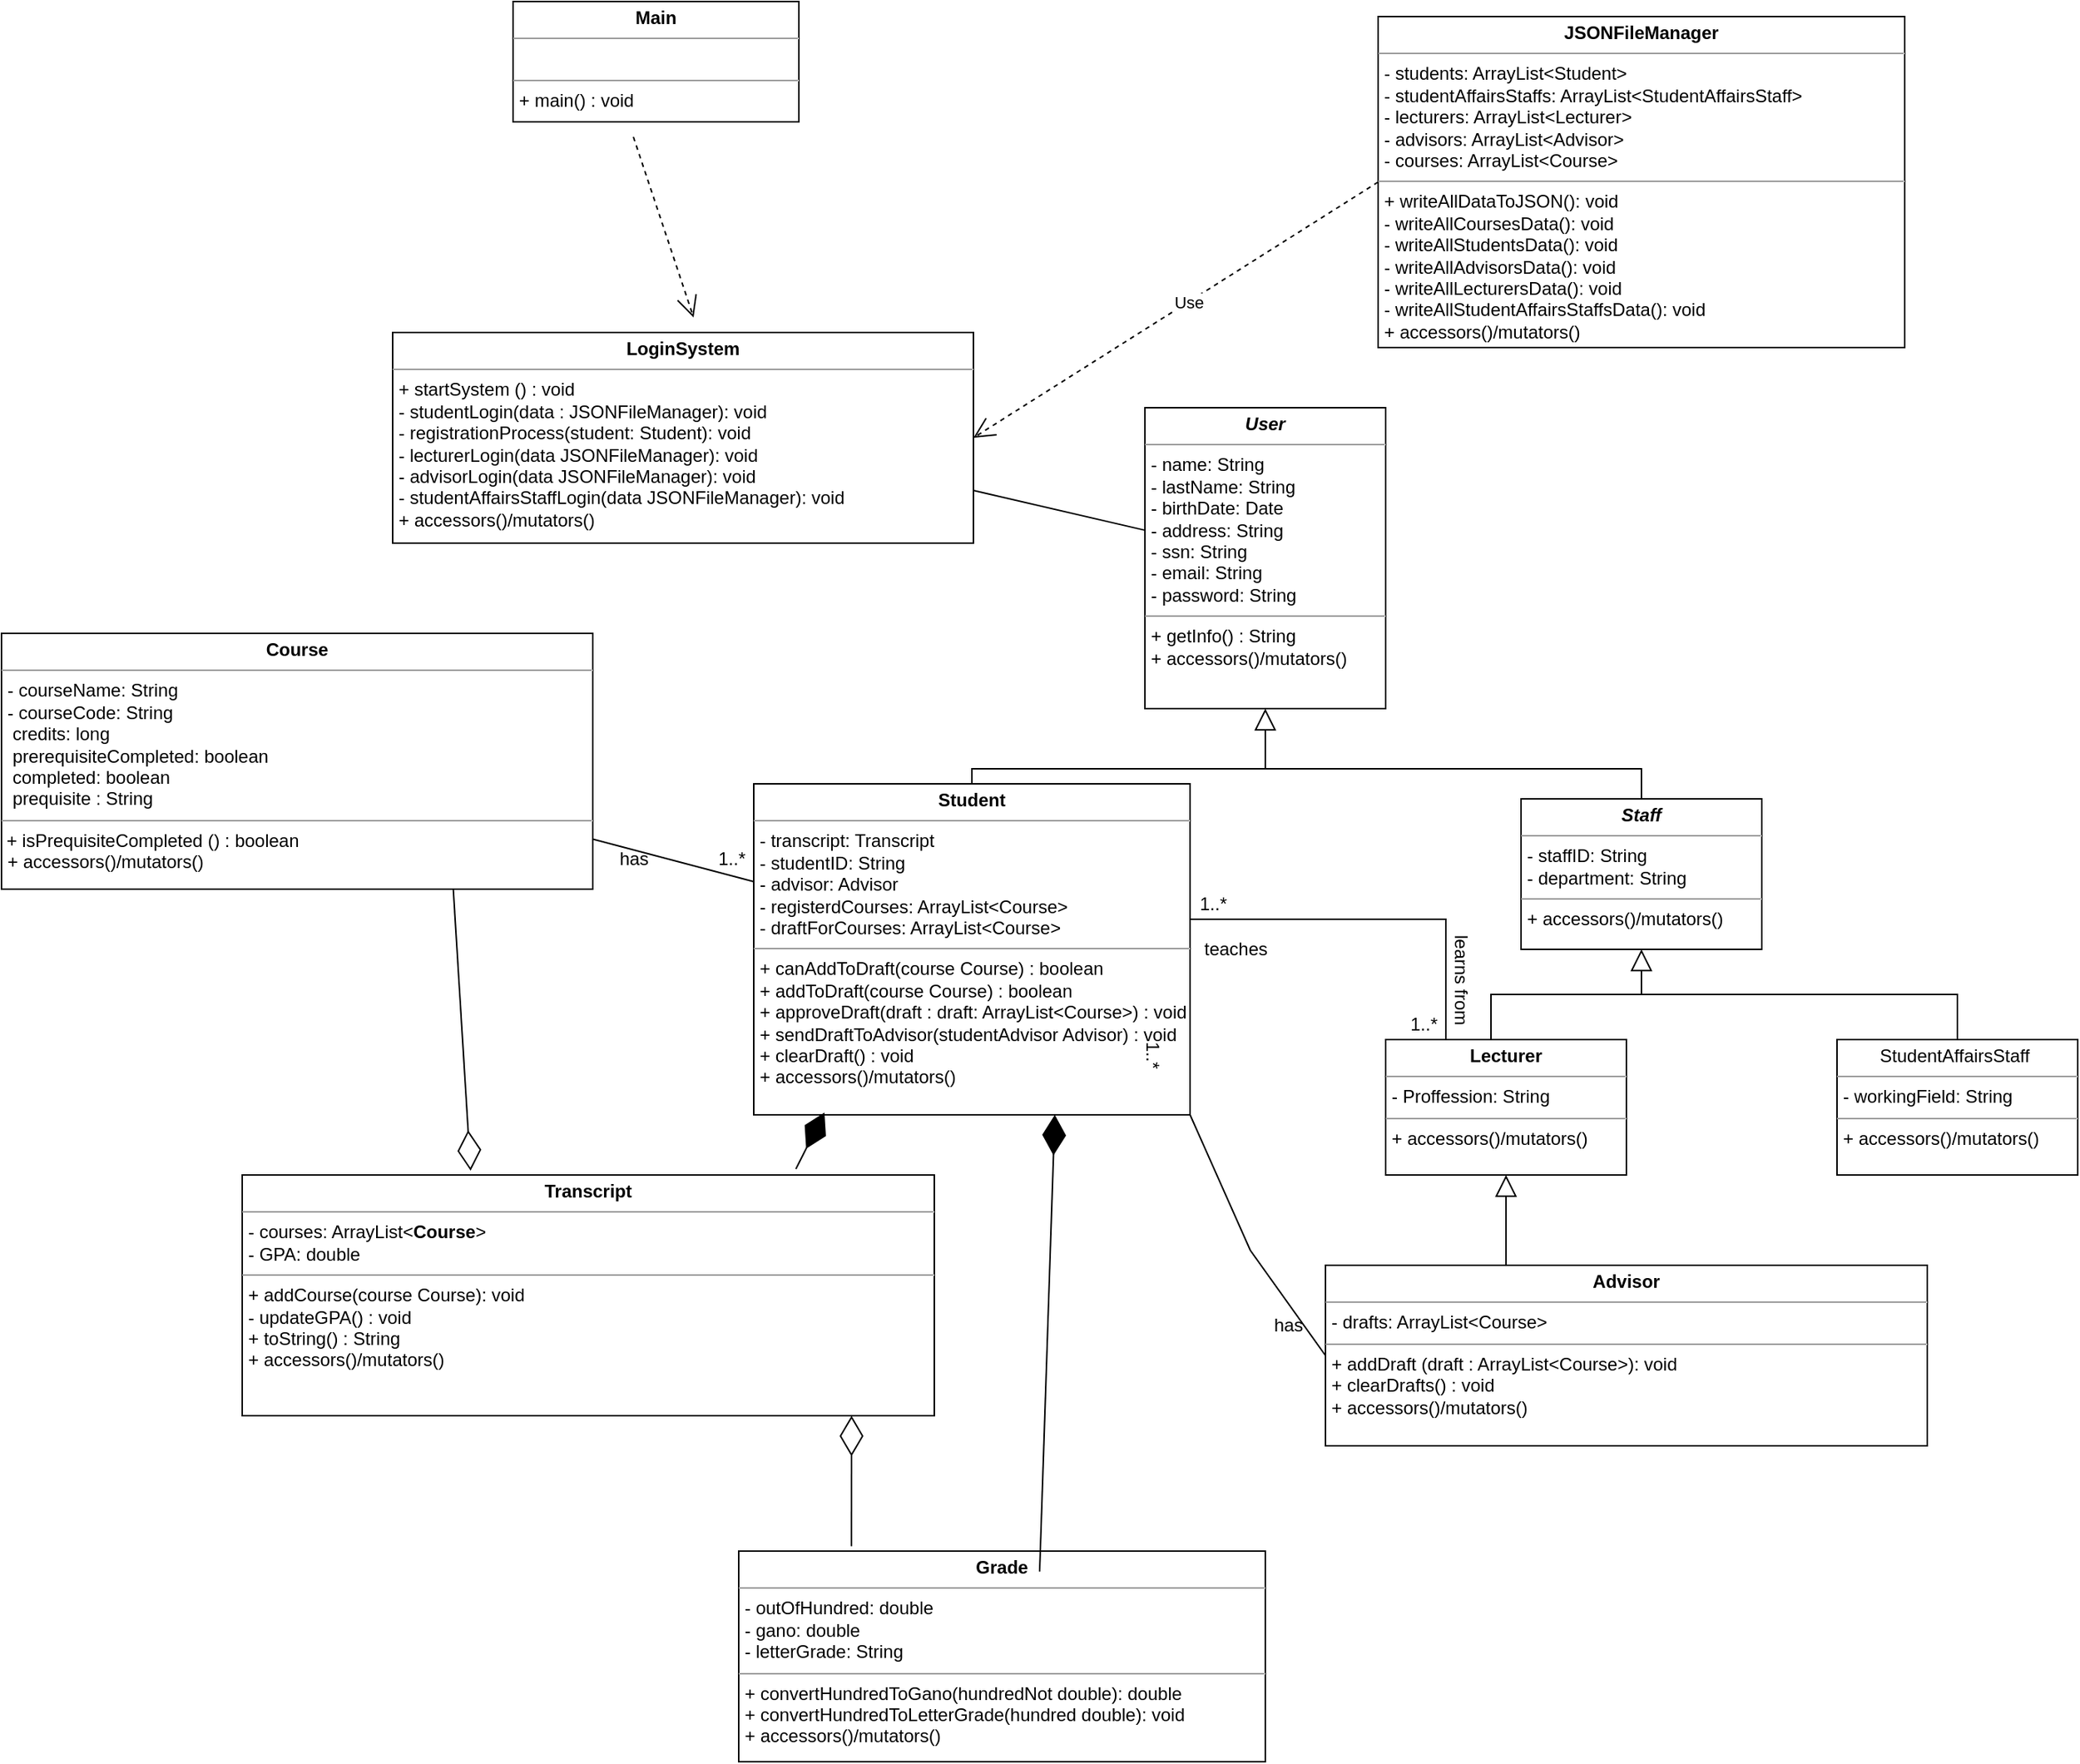 <mxfile version="22.1.2" type="device">
  <diagram name="Sayfa -1" id="DT2Ak7L__WjH7Ivzx7qH">
    <mxGraphModel dx="1720" dy="3103" grid="1" gridSize="10" guides="1" tooltips="1" connect="1" arrows="1" fold="1" page="1" pageScale="1" pageWidth="827" pageHeight="1169" math="0" shadow="0">
      <root>
        <mxCell id="0" />
        <mxCell id="1" parent="0" />
        <mxCell id="m5MND83g-9uNj51PbxTe-21" style="edgeStyle=none;rounded=0;orthogonalLoop=1;jettySize=auto;html=1;entryX=1;entryY=0.75;entryDx=0;entryDy=0;fontColor=#000000;endArrow=none;endFill=0;" parent="1" source="HzyGzkPpvqnC_VXoBj8U-1" target="HzyGzkPpvqnC_VXoBj8U-47" edge="1">
          <mxGeometry relative="1" as="geometry" />
        </mxCell>
        <mxCell id="HzyGzkPpvqnC_VXoBj8U-1" value="&lt;p style=&quot;margin:0px;margin-top:4px;text-align:center;&quot;&gt;&lt;b&gt;&lt;i&gt;User&lt;/i&gt;&lt;/b&gt;&lt;/p&gt;&lt;hr size=&quot;1&quot;&gt;&lt;p style=&quot;margin:0px;margin-left:4px;&quot;&gt;- name: String&lt;/p&gt;&lt;p style=&quot;margin:0px;margin-left:4px;&quot;&gt;- lastName: String&lt;/p&gt;&lt;p style=&quot;border-color: var(--border-color); margin: 0px 0px 0px 4px;&quot;&gt;- birthDate: Date&lt;/p&gt;&lt;p style=&quot;margin:0px;margin-left:4px;&quot;&gt;- address: String&lt;/p&gt;&lt;p style=&quot;margin:0px;margin-left:4px;&quot;&gt;- ssn: String&lt;/p&gt;&lt;p style=&quot;margin:0px;margin-left:4px;&quot;&gt;- email: String&lt;/p&gt;&lt;p style=&quot;margin:0px;margin-left:4px;&quot;&gt;- password: String&lt;/p&gt;&lt;hr size=&quot;1&quot;&gt;&lt;p style=&quot;margin:0px;margin-left:4px;&quot;&gt;+ getInfo() : String&lt;/p&gt;&lt;p style=&quot;margin:0px;margin-left:4px;&quot;&gt;+ accessors()/mutators()&lt;/p&gt;" style="verticalAlign=top;align=left;overflow=fill;fontSize=12;fontFamily=Helvetica;html=1;whiteSpace=wrap;" parent="1" vertex="1">
          <mxGeometry x="770" y="-1140" width="160" height="200" as="geometry" />
        </mxCell>
        <mxCell id="HzyGzkPpvqnC_VXoBj8U-2" value="&lt;p style=&quot;margin:0px;margin-top:4px;text-align:center;&quot;&gt;&lt;b&gt;Student&lt;/b&gt;&lt;/p&gt;&lt;hr size=&quot;1&quot;&gt;&lt;p style=&quot;margin:0px;margin-left:4px;&quot;&gt;- transcript: Transcript&lt;/p&gt;&lt;p style=&quot;margin:0px;margin-left:4px;&quot;&gt;- studentID: String&lt;/p&gt;&lt;p style=&quot;margin:0px;margin-left:4px;&quot;&gt;- advisor: Advisor&lt;/p&gt;&lt;p style=&quot;margin:0px;margin-left:4px;&quot;&gt;- registerdCourses: ArrayList&amp;lt;Course&amp;gt;&lt;/p&gt;&lt;p style=&quot;margin:0px;margin-left:4px;&quot;&gt;- draftForCourses: ArrayList&amp;lt;Course&amp;gt;&lt;/p&gt;&lt;hr size=&quot;1&quot;&gt;&lt;p style=&quot;margin:0px;margin-left:4px;&quot;&gt;+ canAddToDraft(course Course) : boolean&lt;/p&gt;&lt;p style=&quot;margin:0px;margin-left:4px;&quot;&gt;+ addToDraft(course Course) : boolean&lt;/p&gt;&lt;p style=&quot;margin:0px;margin-left:4px;&quot;&gt;+ approveDraft(draft : draft: ArrayList&amp;lt;Course&amp;gt;) : void&lt;/p&gt;&lt;p style=&quot;margin:0px;margin-left:4px;&quot;&gt;+ sendDraftToAdvisor(studentAdvisor Advisor) : void&lt;/p&gt;&lt;p style=&quot;margin:0px;margin-left:4px;&quot;&gt;+ clearDraft() : void&lt;/p&gt;&lt;p style=&quot;margin:0px;margin-left:4px;&quot;&gt;&lt;span style=&quot;background-color: initial;&quot;&gt;+ accessors()/mutators()&lt;/span&gt;&lt;br&gt;&lt;/p&gt;" style="verticalAlign=top;align=left;overflow=fill;fontSize=12;fontFamily=Helvetica;html=1;whiteSpace=wrap;" parent="1" vertex="1">
          <mxGeometry x="510" y="-890" width="290" height="220" as="geometry" />
        </mxCell>
        <mxCell id="m5MND83g-9uNj51PbxTe-7" style="edgeStyle=none;rounded=0;orthogonalLoop=1;jettySize=auto;html=1;entryX=0.5;entryY=1;entryDx=0;entryDy=0;endArrow=block;endFill=0;exitX=0.304;exitY=0.018;exitDx=0;exitDy=0;exitPerimeter=0;strokeWidth=1;endSize=12;" parent="1" source="HzyGzkPpvqnC_VXoBj8U-3" target="HzyGzkPpvqnC_VXoBj8U-38" edge="1">
          <mxGeometry relative="1" as="geometry">
            <mxPoint x="1280" y="-600" as="sourcePoint" />
            <Array as="points">
              <mxPoint x="1010" y="-568" />
            </Array>
          </mxGeometry>
        </mxCell>
        <mxCell id="m5MND83g-9uNj51PbxTe-11" style="edgeStyle=none;rounded=0;orthogonalLoop=1;jettySize=auto;html=1;endArrow=none;endFill=0;exitX=0;exitY=0.5;exitDx=0;exitDy=0;entryX=1;entryY=1;entryDx=0;entryDy=0;" parent="1" source="HzyGzkPpvqnC_VXoBj8U-3" edge="1" target="HzyGzkPpvqnC_VXoBj8U-2">
          <mxGeometry relative="1" as="geometry">
            <mxPoint x="764" y="-730" as="targetPoint" />
            <Array as="points">
              <mxPoint x="840" y="-580" />
            </Array>
          </mxGeometry>
        </mxCell>
        <mxCell id="HzyGzkPpvqnC_VXoBj8U-3" value="&lt;p style=&quot;margin:0px;margin-top:4px;text-align:center;&quot;&gt;&lt;b&gt;Advisor&lt;/b&gt;&lt;/p&gt;&lt;hr size=&quot;1&quot;&gt;&lt;p style=&quot;margin:0px;margin-left:4px;&quot;&gt;- drafts: ArrayList&amp;lt;Course&amp;gt;&lt;/p&gt;&lt;hr size=&quot;1&quot;&gt;&lt;p style=&quot;margin:0px;margin-left:4px;&quot;&gt;+ addDraft (draft : ArrayList&amp;lt;Course&amp;gt;): void&lt;/p&gt;&lt;p style=&quot;margin:0px;margin-left:4px;&quot;&gt;+ clearDrafts() : void&lt;/p&gt;&lt;p style=&quot;margin:0px;margin-left:4px;&quot;&gt;+ accessors()/mutators()&lt;br&gt;&lt;/p&gt;" style="verticalAlign=top;align=left;overflow=fill;fontSize=12;fontFamily=Helvetica;html=1;whiteSpace=wrap;" parent="1" vertex="1">
          <mxGeometry x="890" y="-570" width="400" height="120" as="geometry" />
        </mxCell>
        <mxCell id="m5MND83g-9uNj51PbxTe-15" style="edgeStyle=none;rounded=0;orthogonalLoop=1;jettySize=auto;html=1;endArrow=none;endFill=0;" parent="1" source="HzyGzkPpvqnC_VXoBj8U-6" edge="1">
          <mxGeometry relative="1" as="geometry">
            <mxPoint x="510" y="-825" as="targetPoint" />
          </mxGeometry>
        </mxCell>
        <mxCell id="HzyGzkPpvqnC_VXoBj8U-6" value="&lt;p style=&quot;margin:0px;margin-top:4px;text-align:center;&quot;&gt;&lt;b&gt;Course&lt;/b&gt;&lt;/p&gt;&lt;hr size=&quot;1&quot;&gt;&lt;p style=&quot;margin:0px;margin-left:4px;&quot;&gt;&lt;span style=&quot;background-color: initial;&quot;&gt;- courseName: String&lt;/span&gt;&lt;/p&gt;&lt;p style=&quot;margin:0px;margin-left:4px;&quot;&gt;- courseCode: String&lt;/p&gt;&lt;p style=&quot;margin:0px;margin-left:4px;&quot;&gt;&amp;nbsp;credits: long&lt;/p&gt;&lt;p style=&quot;margin:0px;margin-left:4px;&quot;&gt;&amp;nbsp;prerequisiteCompleted: boolean&lt;/p&gt;&lt;p style=&quot;margin:0px;margin-left:4px;&quot;&gt;&amp;nbsp;completed: boolean&lt;/p&gt;&lt;p style=&quot;margin:0px;margin-left:4px;&quot;&gt;&amp;nbsp;prequisite : String&lt;/p&gt;&lt;hr size=&quot;1&quot;&gt;&amp;nbsp;+ isPrequisiteCompleted () : boolean&lt;br&gt;&lt;p style=&quot;margin:0px;margin-left:4px;&quot;&gt;+ accessors()/mutators()&lt;/p&gt;" style="verticalAlign=top;align=left;overflow=fill;fontSize=12;fontFamily=Helvetica;html=1;whiteSpace=wrap;" parent="1" vertex="1">
          <mxGeometry x="10" y="-990" width="393" height="170" as="geometry" />
        </mxCell>
        <mxCell id="HzyGzkPpvqnC_VXoBj8U-11" value="&lt;p style=&quot;margin:0px;margin-top:4px;text-align:center;&quot;&gt;&lt;b&gt;Transcript&lt;/b&gt;&lt;/p&gt;&lt;hr size=&quot;1&quot;&gt;&lt;p style=&quot;margin:0px;margin-left:4px;&quot;&gt;- courses: ArrayList&amp;lt;&lt;b style=&quot;border-color: var(--border-color); text-align: center;&quot;&gt;Course&lt;/b&gt;&lt;span style=&quot;background-color: initial;&quot;&gt;&amp;gt;&lt;/span&gt;&lt;/p&gt;&lt;p style=&quot;margin:0px;margin-left:4px;&quot;&gt;&lt;span style=&quot;background-color: initial;&quot;&gt;- GPA: double&lt;/span&gt;&lt;/p&gt;&lt;hr size=&quot;1&quot;&gt;&lt;p style=&quot;margin:0px;margin-left:4px;&quot;&gt;+ addCourse(course Course): void&lt;/p&gt;&lt;p style=&quot;margin:0px;margin-left:4px;&quot;&gt;- updateGPA() : void&lt;/p&gt;&lt;p style=&quot;margin:0px;margin-left:4px;&quot;&gt;+ toString() : String&lt;/p&gt;&lt;p style=&quot;margin:0px;margin-left:4px;&quot;&gt;&lt;span style=&quot;background-color: initial;&quot;&gt;+ accessors()/mutators()&lt;/span&gt;&lt;/p&gt;" style="verticalAlign=top;align=left;overflow=fill;fontSize=12;fontFamily=Helvetica;html=1;whiteSpace=wrap;" parent="1" vertex="1">
          <mxGeometry x="170" y="-630" width="460" height="160" as="geometry" />
        </mxCell>
        <mxCell id="HzyGzkPpvqnC_VXoBj8U-14" value="&lt;p style=&quot;margin:0px;margin-top:4px;text-align:center;&quot;&gt;&lt;b&gt;Grade&lt;/b&gt;&lt;/p&gt;&lt;hr size=&quot;1&quot;&gt;&lt;p style=&quot;margin:0px;margin-left:4px;&quot;&gt;- outOfHundred: double&lt;/p&gt;&lt;p style=&quot;margin:0px;margin-left:4px;&quot;&gt;- gano: double&lt;/p&gt;&lt;p style=&quot;margin:0px;margin-left:4px;&quot;&gt;- letterGrade: String&lt;/p&gt;&lt;hr size=&quot;1&quot;&gt;&lt;p style=&quot;margin:0px;margin-left:4px;&quot;&gt;+ convertHundredToGano(hundredNot double): double&lt;/p&gt;&lt;p style=&quot;margin:0px;margin-left:4px;&quot;&gt;+ convertHundredToLetterGrade(hundred double): void&lt;/p&gt;&lt;p style=&quot;margin:0px;margin-left:4px;&quot;&gt;+ accessors()/mutators()&lt;br&gt;&lt;/p&gt;" style="verticalAlign=top;align=left;overflow=fill;fontSize=12;fontFamily=Helvetica;html=1;whiteSpace=wrap;" parent="1" vertex="1">
          <mxGeometry x="500" y="-380" width="350" height="140" as="geometry" />
        </mxCell>
        <mxCell id="m5MND83g-9uNj51PbxTe-2" style="edgeStyle=none;rounded=0;orthogonalLoop=1;jettySize=auto;html=1;exitX=0.5;exitY=0;exitDx=0;exitDy=0;endArrow=none;endFill=0;" parent="1" source="HzyGzkPpvqnC_VXoBj8U-35" edge="1">
          <mxGeometry relative="1" as="geometry">
            <mxPoint x="850" y="-900" as="targetPoint" />
            <Array as="points">
              <mxPoint x="1100" y="-900" />
            </Array>
          </mxGeometry>
        </mxCell>
        <mxCell id="HzyGzkPpvqnC_VXoBj8U-35" value="&lt;p style=&quot;margin:0px;margin-top:4px;text-align:center;&quot;&gt;&lt;b&gt;&lt;i&gt;Staff&lt;/i&gt;&lt;/b&gt;&lt;/p&gt;&lt;hr size=&quot;1&quot;&gt;&lt;p style=&quot;margin:0px;margin-left:4px;&quot;&gt;- staffID: String&lt;/p&gt;&lt;p style=&quot;margin:0px;margin-left:4px;&quot;&gt;- department: String&lt;/p&gt;&lt;hr size=&quot;1&quot;&gt;&lt;p style=&quot;margin:0px;margin-left:4px;&quot;&gt;+ accessors()/mutators()&lt;br&gt;&lt;/p&gt;" style="verticalAlign=top;align=left;overflow=fill;fontSize=12;fontFamily=Helvetica;html=1;whiteSpace=wrap;" parent="1" vertex="1">
          <mxGeometry x="1020" y="-880" width="160" height="100" as="geometry" />
        </mxCell>
        <mxCell id="m5MND83g-9uNj51PbxTe-10" style="edgeStyle=none;rounded=0;orthogonalLoop=1;jettySize=auto;html=1;endArrow=none;endFill=0;exitX=0.25;exitY=0;exitDx=0;exitDy=0;" parent="1" source="HzyGzkPpvqnC_VXoBj8U-38" edge="1">
          <mxGeometry relative="1" as="geometry">
            <Array as="points">
              <mxPoint x="970" y="-800" />
            </Array>
            <mxPoint x="800" y="-800" as="targetPoint" />
          </mxGeometry>
        </mxCell>
        <mxCell id="HzyGzkPpvqnC_VXoBj8U-38" value="&lt;p style=&quot;margin:0px;margin-top:4px;text-align:center;&quot;&gt;&lt;b&gt;Lecturer&lt;/b&gt;&lt;/p&gt;&lt;hr size=&quot;1&quot;&gt;&lt;p style=&quot;margin:0px;margin-left:4px;&quot;&gt;- Proffession: String&lt;/p&gt;&lt;hr size=&quot;1&quot;&gt;&lt;p style=&quot;margin:0px;margin-left:4px;&quot;&gt;+ accessors()/mutators()&lt;br&gt;&lt;/p&gt;" style="verticalAlign=top;align=left;overflow=fill;fontSize=12;fontFamily=Helvetica;html=1;whiteSpace=wrap;" parent="1" vertex="1">
          <mxGeometry x="930" y="-720" width="160" height="90" as="geometry" />
        </mxCell>
        <mxCell id="HzyGzkPpvqnC_VXoBj8U-47" value="&lt;p style=&quot;margin:0px;margin-top:4px;text-align:center;&quot;&gt;&lt;b&gt;LoginSystem&lt;/b&gt;&lt;/p&gt;&lt;hr size=&quot;1&quot;&gt;&lt;p style=&quot;margin:0px;margin-left:4px;&quot;&gt;+ startSystem () : void&lt;/p&gt;&lt;p style=&quot;margin:0px;margin-left:4px;&quot;&gt;- studentLogin(data : JSONFileManager): void&lt;/p&gt;&lt;p style=&quot;margin:0px;margin-left:4px;&quot;&gt;- registrationProcess(student: Student): void&lt;/p&gt;&lt;p style=&quot;margin:0px;margin-left:4px;&quot;&gt;- lecturerLogin(data JSONFileManager): void&lt;/p&gt;&lt;p style=&quot;margin:0px;margin-left:4px;&quot;&gt;- advisorLogin(data JSONFileManager): void&lt;/p&gt;&lt;p style=&quot;border-color: var(--border-color); margin: 0px 0px 0px 4px;&quot;&gt;- studentAffairsStaffLogin(data JSONFileManager): void&lt;/p&gt;&lt;div&gt;&lt;p style=&quot;border-color: var(--border-color); margin: 0px 0px 0px 4px;&quot;&gt;+ accessors()/mutators()&lt;br&gt;&lt;/p&gt;&lt;/div&gt;&lt;p style=&quot;margin:0px;margin-left:4px;&quot;&gt;&lt;br&gt;&lt;/p&gt;" style="verticalAlign=top;align=left;overflow=fill;fontSize=12;fontFamily=Helvetica;html=1;whiteSpace=wrap;" parent="1" vertex="1">
          <mxGeometry x="270" y="-1190" width="386" height="140" as="geometry" />
        </mxCell>
        <mxCell id="m5MND83g-9uNj51PbxTe-13" style="edgeStyle=none;rounded=0;orthogonalLoop=1;jettySize=auto;html=1;endArrow=none;endFill=0;exitX=0.5;exitY=0;exitDx=0;exitDy=0;" parent="1" source="HzyGzkPpvqnC_VXoBj8U-51" edge="1">
          <mxGeometry relative="1" as="geometry">
            <mxPoint x="1100" y="-750" as="targetPoint" />
            <Array as="points">
              <mxPoint x="1310" y="-750" />
            </Array>
          </mxGeometry>
        </mxCell>
        <mxCell id="HzyGzkPpvqnC_VXoBj8U-51" value="&lt;p style=&quot;margin:0px;margin-top:4px;text-align:center;&quot;&gt;StudentAffairsStaff&amp;nbsp;&lt;br&gt;&lt;/p&gt;&lt;hr size=&quot;1&quot;&gt;&lt;p style=&quot;margin:0px;margin-left:4px;&quot;&gt;- workingField: String&lt;/p&gt;&lt;hr size=&quot;1&quot;&gt;&lt;p style=&quot;margin:0px;margin-left:4px;&quot;&gt;+ accessors()/mutators()&lt;br&gt;&lt;/p&gt;" style="verticalAlign=top;align=left;overflow=fill;fontSize=12;fontFamily=Helvetica;html=1;whiteSpace=wrap;" parent="1" vertex="1">
          <mxGeometry x="1230" y="-720" width="160" height="90" as="geometry" />
        </mxCell>
        <mxCell id="fYyWRjuINCl5K32tc6yg-2" value="&lt;p style=&quot;margin:0px;margin-top:4px;text-align:center;&quot;&gt;&lt;b&gt;Main&lt;/b&gt;&lt;/p&gt;&lt;hr size=&quot;1&quot;&gt;&lt;p style=&quot;margin:0px;margin-left:4px;&quot;&gt;&lt;br&gt;&lt;/p&gt;&lt;hr size=&quot;1&quot;&gt;&lt;p style=&quot;margin:0px;margin-left:4px;&quot;&gt;+ main() : void&lt;/p&gt;" style="verticalAlign=top;align=left;overflow=fill;fontSize=12;fontFamily=Helvetica;html=1;whiteSpace=wrap;" parent="1" vertex="1">
          <mxGeometry x="350" y="-1410" width="190" height="80" as="geometry" />
        </mxCell>
        <mxCell id="fYyWRjuINCl5K32tc6yg-4" value="&lt;p style=&quot;margin:0px;margin-top:4px;text-align:center;&quot;&gt;&lt;b&gt;JSONFileManager&lt;/b&gt;&lt;/p&gt;&lt;hr size=&quot;1&quot;&gt;&lt;p style=&quot;margin:0px;margin-left:4px;&quot;&gt;- students: ArrayList&amp;lt;Student&amp;gt;&lt;/p&gt;&lt;p style=&quot;margin:0px;margin-left:4px;&quot;&gt;- studentAffairsStaffs: ArrayList&amp;lt;StudentAffairsStaff&amp;gt;&lt;/p&gt;&lt;p style=&quot;margin:0px;margin-left:4px;&quot;&gt;- lecturers: ArrayList&amp;lt;Lecturer&amp;gt;&lt;/p&gt;&lt;p style=&quot;margin:0px;margin-left:4px;&quot;&gt;- advisors: ArrayList&amp;lt;Advisor&amp;gt;&lt;/p&gt;&lt;p style=&quot;margin:0px;margin-left:4px;&quot;&gt;- courses: ArrayList&amp;lt;Course&amp;gt;&lt;/p&gt;&lt;hr size=&quot;1&quot;&gt;&lt;p style=&quot;margin:0px;margin-left:4px;&quot;&gt;+ writeAllDataToJSON(): void&lt;/p&gt;&lt;p style=&quot;margin:0px;margin-left:4px;&quot;&gt;- writeAllCoursesData(): void&lt;/p&gt;&lt;p style=&quot;margin:0px;margin-left:4px;&quot;&gt;- writeAllStudentsData(): void&lt;/p&gt;&lt;p style=&quot;margin:0px;margin-left:4px;&quot;&gt;- writeAllAdvisorsData(): void&lt;/p&gt;&lt;p style=&quot;margin:0px;margin-left:4px;&quot;&gt;- writeAllLecturersData(): void&lt;/p&gt;&lt;p style=&quot;margin:0px;margin-left:4px;&quot;&gt;- writeAllStudentAffairsStaffsData(): void&lt;/p&gt;&lt;p style=&quot;margin:0px;margin-left:4px;&quot;&gt;+ accessors()/mutators()&lt;br&gt;&lt;/p&gt;" style="verticalAlign=top;align=left;overflow=fill;fontSize=12;fontFamily=Helvetica;html=1;whiteSpace=wrap;" parent="1" vertex="1">
          <mxGeometry x="925" y="-1400" width="350" height="220" as="geometry" />
        </mxCell>
        <mxCell id="m5MND83g-9uNj51PbxTe-1" value="" style="endArrow=block;endFill=0;endSize=12;html=1;rounded=0;entryX=0.5;entryY=1;entryDx=0;entryDy=0;exitX=0.5;exitY=0;exitDx=0;exitDy=0;" parent="1" source="HzyGzkPpvqnC_VXoBj8U-2" target="HzyGzkPpvqnC_VXoBj8U-1" edge="1">
          <mxGeometry width="160" relative="1" as="geometry">
            <mxPoint x="800" y="-890" as="sourcePoint" />
            <mxPoint x="960" y="-890" as="targetPoint" />
            <Array as="points">
              <mxPoint x="655" y="-900" />
              <mxPoint x="850" y="-900" />
            </Array>
          </mxGeometry>
        </mxCell>
        <mxCell id="m5MND83g-9uNj51PbxTe-8" value="" style="endArrow=diamondThin;endFill=1;endSize=24;html=1;rounded=0;entryX=0.162;entryY=0.993;entryDx=0;entryDy=0;entryPerimeter=0;exitX=0.8;exitY=-0.025;exitDx=0;exitDy=0;exitPerimeter=0;" parent="1" target="HzyGzkPpvqnC_VXoBj8U-2" edge="1" source="HzyGzkPpvqnC_VXoBj8U-11">
          <mxGeometry width="160" relative="1" as="geometry">
            <mxPoint x="550" y="-660" as="sourcePoint" />
            <mxPoint x="550" y="-700" as="targetPoint" />
            <Array as="points" />
          </mxGeometry>
        </mxCell>
        <mxCell id="m5MND83g-9uNj51PbxTe-12" value="" style="endArrow=block;endFill=0;endSize=12;html=1;rounded=0;entryX=0.5;entryY=1;entryDx=0;entryDy=0;" parent="1" target="HzyGzkPpvqnC_VXoBj8U-35" edge="1">
          <mxGeometry width="160" relative="1" as="geometry">
            <mxPoint x="1000" y="-720" as="sourcePoint" />
            <mxPoint x="830" y="-790" as="targetPoint" />
            <Array as="points">
              <mxPoint x="1000" y="-750" />
              <mxPoint x="1100" y="-750" />
            </Array>
          </mxGeometry>
        </mxCell>
        <mxCell id="m5MND83g-9uNj51PbxTe-14" value="" style="endArrow=diamondThin;endFill=1;endSize=24;html=1;rounded=0;entryX=0.69;entryY=1.032;entryDx=0;entryDy=0;entryPerimeter=0;" parent="1" edge="1">
          <mxGeometry width="160" relative="1" as="geometry">
            <mxPoint x="700" y="-366.4" as="sourcePoint" />
            <mxPoint x="710.1" y="-670.0" as="targetPoint" />
          </mxGeometry>
        </mxCell>
        <mxCell id="m5MND83g-9uNj51PbxTe-16" value="" style="endArrow=diamondThin;endFill=0;endSize=24;html=1;rounded=0;exitX=0.214;exitY=-0.023;exitDx=0;exitDy=0;exitPerimeter=0;" parent="1" source="HzyGzkPpvqnC_VXoBj8U-14" edge="1">
          <mxGeometry width="160" relative="1" as="geometry">
            <mxPoint x="580" y="-390" as="sourcePoint" />
            <mxPoint x="575" y="-470" as="targetPoint" />
          </mxGeometry>
        </mxCell>
        <mxCell id="m5MND83g-9uNj51PbxTe-17" value="" style="endArrow=diamondThin;endFill=0;endSize=24;html=1;rounded=0;exitX=0.764;exitY=0.997;exitDx=0;exitDy=0;exitPerimeter=0;entryX=0.33;entryY=-0.018;entryDx=0;entryDy=0;entryPerimeter=0;" parent="1" source="HzyGzkPpvqnC_VXoBj8U-6" edge="1" target="HzyGzkPpvqnC_VXoBj8U-11">
          <mxGeometry width="160" relative="1" as="geometry">
            <mxPoint x="550" y="-750" as="sourcePoint" />
            <mxPoint x="320" y="-660" as="targetPoint" />
          </mxGeometry>
        </mxCell>
        <mxCell id="m5MND83g-9uNj51PbxTe-18" value="Use" style="endArrow=open;endSize=12;dashed=1;html=1;rounded=0;entryX=1;entryY=0.5;entryDx=0;entryDy=0;exitX=0;exitY=0.5;exitDx=0;exitDy=0;" parent="1" source="fYyWRjuINCl5K32tc6yg-4" target="HzyGzkPpvqnC_VXoBj8U-47" edge="1">
          <mxGeometry x="-0.065" width="160" relative="1" as="geometry">
            <mxPoint x="630" y="-870" as="sourcePoint" />
            <mxPoint x="790" y="-870" as="targetPoint" />
            <mxPoint as="offset" />
          </mxGeometry>
        </mxCell>
        <mxCell id="m5MND83g-9uNj51PbxTe-20" value="Use" style="endArrow=open;endSize=12;dashed=1;html=1;rounded=0;fontColor=#000000;textOpacity=0;" parent="1" edge="1">
          <mxGeometry x="-0.748" y="-159" width="160" relative="1" as="geometry">
            <mxPoint x="430" y="-1320" as="sourcePoint" />
            <mxPoint x="470" y="-1200" as="targetPoint" />
            <mxPoint as="offset" />
          </mxGeometry>
        </mxCell>
        <mxCell id="LNK8x5AZbZx1LDMAvUW--1" value="1..*" style="text;html=1;align=center;verticalAlign=middle;resizable=0;points=[];autosize=1;strokeColor=none;fillColor=none;" parent="1" vertex="1">
          <mxGeometry x="800" y="-820" width="30" height="20" as="geometry" />
        </mxCell>
        <mxCell id="LNK8x5AZbZx1LDMAvUW--3" value="learns from" style="text;html=1;align=center;verticalAlign=middle;resizable=0;points=[];autosize=1;strokeColor=none;fillColor=none;rotation=90;" parent="1" vertex="1">
          <mxGeometry x="940" y="-770" width="80" height="20" as="geometry" />
        </mxCell>
        <mxCell id="LNK8x5AZbZx1LDMAvUW--4" value="1..*" style="text;html=1;align=center;verticalAlign=middle;resizable=0;points=[];autosize=1;strokeColor=none;fillColor=none;rotation=0;" parent="1" vertex="1">
          <mxGeometry x="940" y="-740" width="30" height="20" as="geometry" />
        </mxCell>
        <mxCell id="LNK8x5AZbZx1LDMAvUW--5" value="teaches&lt;br&gt;" style="text;html=1;align=center;verticalAlign=middle;resizable=0;points=[];autosize=1;strokeColor=none;fillColor=none;rotation=0;" parent="1" vertex="1">
          <mxGeometry x="800" y="-790" width="60" height="20" as="geometry" />
        </mxCell>
        <mxCell id="LNK8x5AZbZx1LDMAvUW--6" value="1..*" style="text;html=1;align=center;verticalAlign=middle;resizable=0;points=[];autosize=1;strokeColor=none;fillColor=none;" parent="1" vertex="1">
          <mxGeometry x="480" y="-850" width="30" height="20" as="geometry" />
        </mxCell>
        <mxCell id="LNK8x5AZbZx1LDMAvUW--7" value="has" style="text;html=1;align=center;verticalAlign=middle;resizable=0;points=[];autosize=1;strokeColor=none;fillColor=none;" parent="1" vertex="1">
          <mxGeometry x="415" y="-850" width="30" height="20" as="geometry" />
        </mxCell>
        <mxCell id="LNK8x5AZbZx1LDMAvUW--8" value="1..*" style="text;html=1;align=center;verticalAlign=middle;resizable=0;points=[];autosize=1;strokeColor=none;fillColor=none;rotation=90;" parent="1" vertex="1">
          <mxGeometry x="760" y="-720" width="30" height="20" as="geometry" />
        </mxCell>
        <mxCell id="LNK8x5AZbZx1LDMAvUW--9" value="has" style="text;html=1;align=center;verticalAlign=middle;resizable=0;points=[];autosize=1;strokeColor=none;fillColor=none;" parent="1" vertex="1">
          <mxGeometry x="850" y="-540" width="30" height="20" as="geometry" />
        </mxCell>
      </root>
    </mxGraphModel>
  </diagram>
</mxfile>
